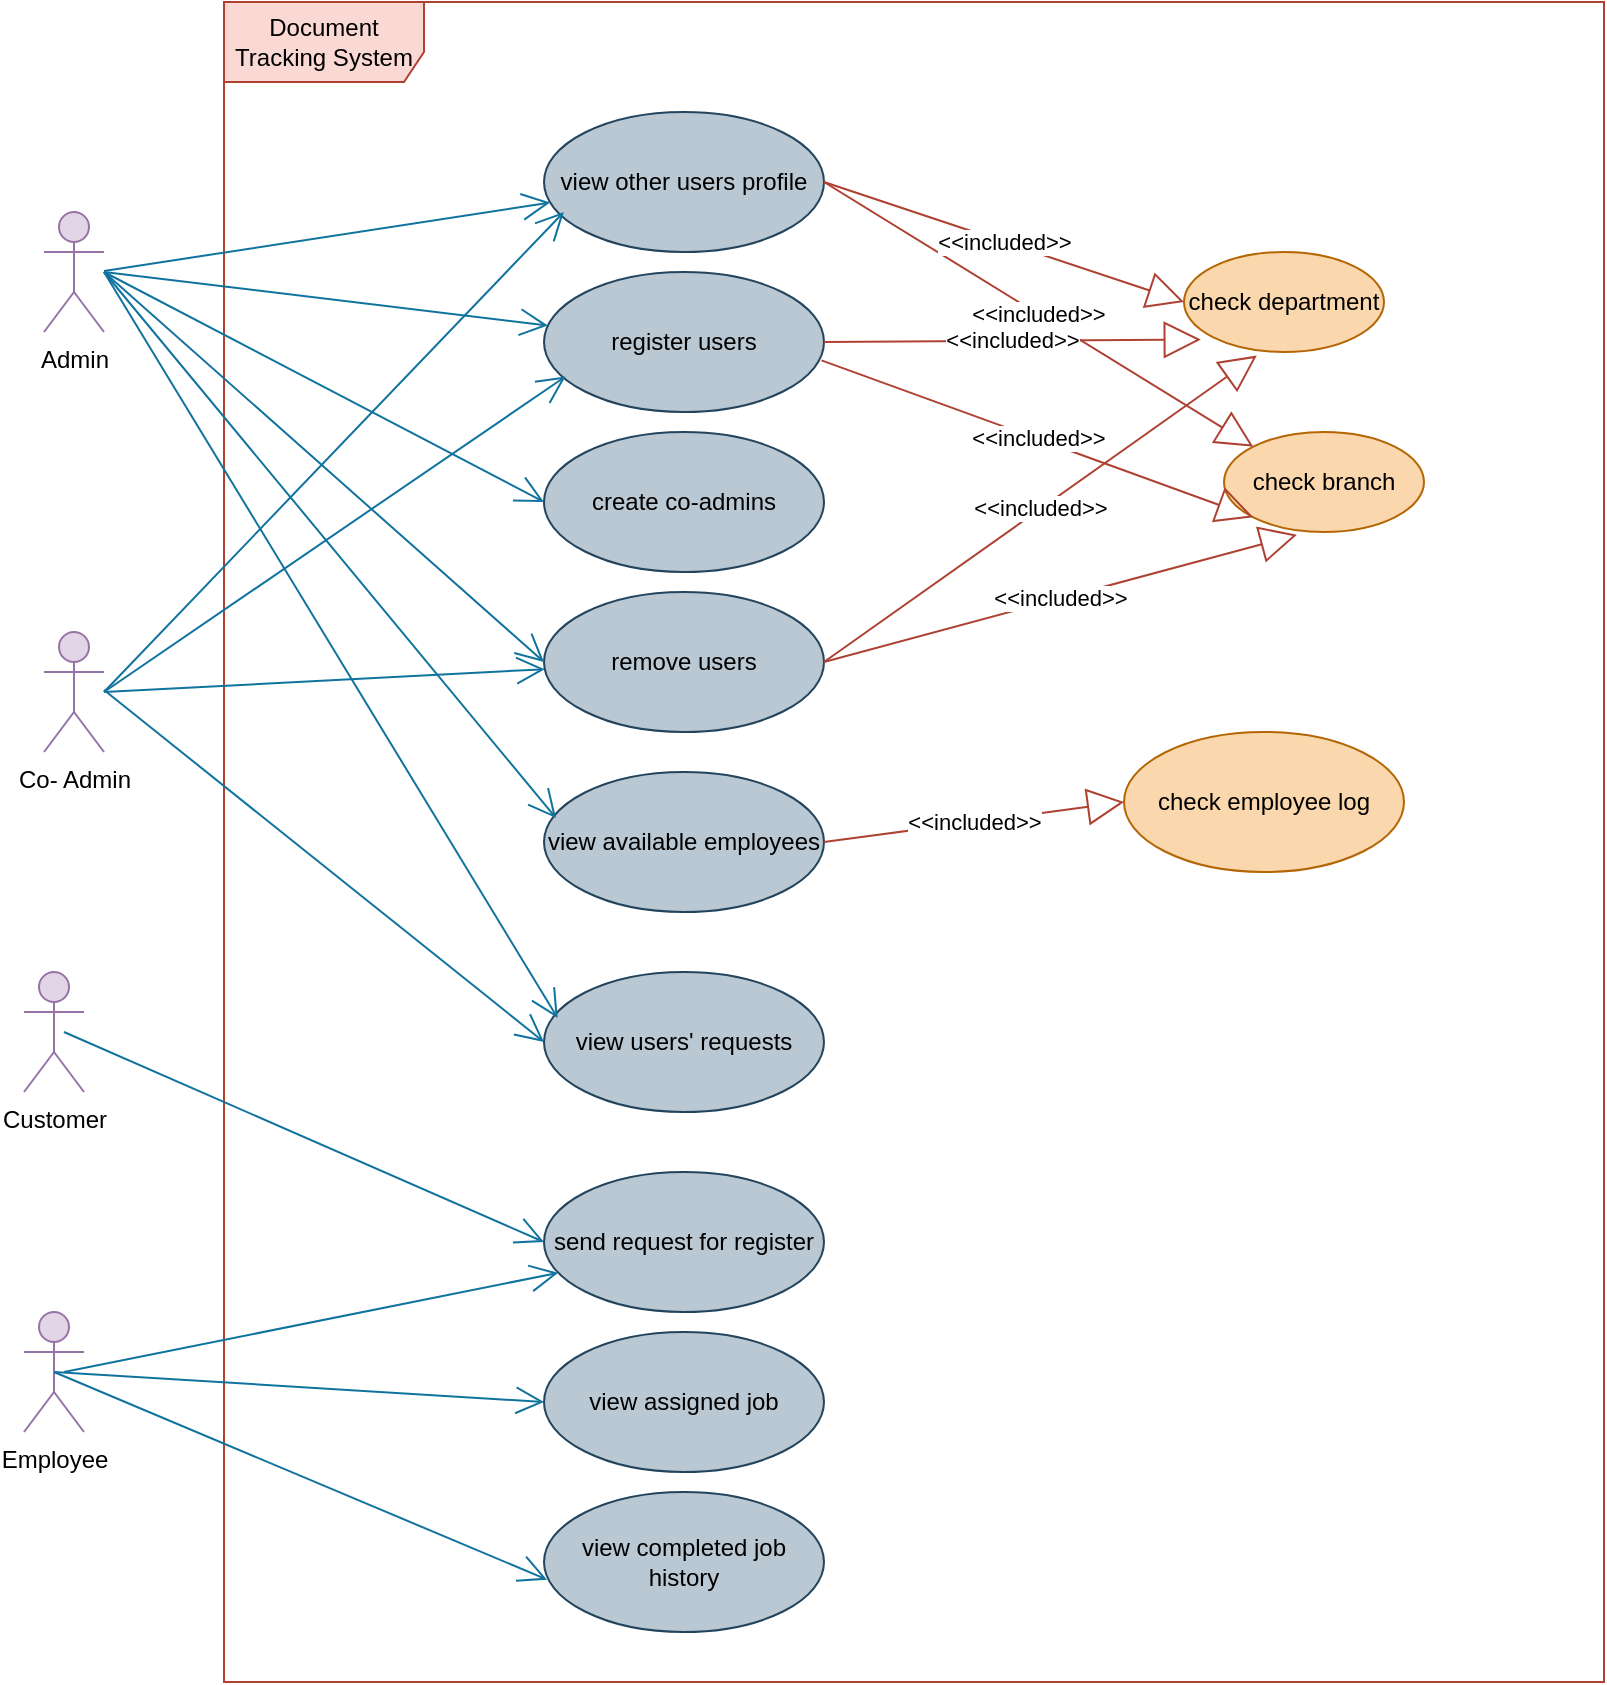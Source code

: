 <mxfile version="15.9.1" type="device" pages="2"><diagram id="9UBSaRJQEHncUmPIQCW-" name="Page-1"><mxGraphModel grid="1" gridSize="10" guides="1" tooltips="1" connect="1" arrows="1" page="1" fold="1" pageScale="1" pageWidth="1169" pageHeight="1654" math="0" shadow="0"><root><mxCell id="0"/><mxCell id="1" parent="0"/><mxCell id="Psd-jtkkRKqVuiW1k2i4-2" value="Document Tracking System" style="shape=umlFrame;whiteSpace=wrap;html=1;width=100;height=40;fillColor=#fad9d5;strokeColor=#ae4132;" vertex="1" parent="1"><mxGeometry x="140" y="75" width="690" height="840" as="geometry"/></mxCell><mxCell id="Psd-jtkkRKqVuiW1k2i4-3" value="Admin" style="shape=umlActor;verticalLabelPosition=bottom;verticalAlign=top;html=1;fillColor=#e1d5e7;strokeColor=#9673a6;" vertex="1" parent="1"><mxGeometry x="50" y="180" width="30" height="60" as="geometry"/></mxCell><mxCell id="Psd-jtkkRKqVuiW1k2i4-4" value="Co- Admin" style="shape=umlActor;verticalLabelPosition=bottom;verticalAlign=top;html=1;fillColor=#e1d5e7;strokeColor=#9673a6;" vertex="1" parent="1"><mxGeometry x="50" y="390" width="30" height="60" as="geometry"/></mxCell><mxCell id="Psd-jtkkRKqVuiW1k2i4-5" value="Customer" style="shape=umlActor;verticalLabelPosition=bottom;verticalAlign=top;html=1;fillColor=#e1d5e7;strokeColor=#9673a6;" vertex="1" parent="1"><mxGeometry x="40" y="560" width="30" height="60" as="geometry"/></mxCell><mxCell id="Psd-jtkkRKqVuiW1k2i4-6" value="Employee" style="shape=umlActor;verticalLabelPosition=bottom;verticalAlign=top;html=1;fillColor=#e1d5e7;strokeColor=#9673a6;" vertex="1" parent="1"><mxGeometry x="40" y="730" width="30" height="60" as="geometry"/></mxCell><mxCell id="Psd-jtkkRKqVuiW1k2i4-14" value="view other users profile" style="ellipse;whiteSpace=wrap;html=1;fillColor=#bac8d3;strokeColor=#23445d;" vertex="1" parent="1"><mxGeometry x="300" y="130" width="140" height="70" as="geometry"/></mxCell><mxCell id="Psd-jtkkRKqVuiW1k2i4-15" value="register users" style="ellipse;whiteSpace=wrap;html=1;fillColor=#bac8d3;strokeColor=#23445d;" vertex="1" parent="1"><mxGeometry x="300" y="210" width="140" height="70" as="geometry"/></mxCell><mxCell id="Psd-jtkkRKqVuiW1k2i4-18" value="create co-admins" style="ellipse;whiteSpace=wrap;html=1;fillColor=#bac8d3;strokeColor=#23445d;" vertex="1" parent="1"><mxGeometry x="300" y="290" width="140" height="70" as="geometry"/></mxCell><mxCell id="Psd-jtkkRKqVuiW1k2i4-19" value="remove users" style="ellipse;whiteSpace=wrap;html=1;fillColor=#bac8d3;strokeColor=#23445d;" vertex="1" parent="1"><mxGeometry x="300" y="370" width="140" height="70" as="geometry"/></mxCell><mxCell id="Psd-jtkkRKqVuiW1k2i4-25" value="" style="endArrow=open;endFill=1;endSize=12;html=1;rounded=0;fillColor=#b1ddf0;strokeColor=#10739e;" edge="1" parent="1" target="Psd-jtkkRKqVuiW1k2i4-14"><mxGeometry width="160" relative="1" as="geometry"><mxPoint x="80" y="209.5" as="sourcePoint"/><mxPoint x="240" y="209.5" as="targetPoint"/></mxGeometry></mxCell><mxCell id="Psd-jtkkRKqVuiW1k2i4-26" value="" style="endArrow=open;endFill=1;endSize=12;html=1;rounded=0;fillColor=#b1ddf0;strokeColor=#10739e;" edge="1" parent="1" target="Psd-jtkkRKqVuiW1k2i4-15"><mxGeometry width="160" relative="1" as="geometry"><mxPoint x="80" y="210" as="sourcePoint"/><mxPoint x="313.016" y="185.163" as="targetPoint"/></mxGeometry></mxCell><mxCell id="Psd-jtkkRKqVuiW1k2i4-27" value="" style="endArrow=open;endFill=1;endSize=12;html=1;rounded=0;entryX=0;entryY=0.5;entryDx=0;entryDy=0;fillColor=#b1ddf0;strokeColor=#10739e;" edge="1" parent="1" target="Psd-jtkkRKqVuiW1k2i4-18"><mxGeometry width="160" relative="1" as="geometry"><mxPoint x="80" y="210" as="sourcePoint"/><mxPoint x="313.146" y="254.626" as="targetPoint"/></mxGeometry></mxCell><mxCell id="Psd-jtkkRKqVuiW1k2i4-28" value="" style="endArrow=open;endFill=1;endSize=12;html=1;rounded=0;entryX=0;entryY=0.5;entryDx=0;entryDy=0;fillColor=#b1ddf0;strokeColor=#10739e;" edge="1" parent="1" target="Psd-jtkkRKqVuiW1k2i4-19"><mxGeometry width="160" relative="1" as="geometry"><mxPoint x="80" y="210" as="sourcePoint"/><mxPoint x="310" y="345" as="targetPoint"/></mxGeometry></mxCell><mxCell id="Psd-jtkkRKqVuiW1k2i4-29" value="" style="endArrow=open;endFill=1;endSize=12;html=1;rounded=0;entryX=0.077;entryY=0.746;entryDx=0;entryDy=0;entryPerimeter=0;fillColor=#b1ddf0;strokeColor=#10739e;" edge="1" parent="1" target="Psd-jtkkRKqVuiW1k2i4-15"><mxGeometry width="160" relative="1" as="geometry"><mxPoint x="80" y="420" as="sourcePoint"/><mxPoint x="250" y="485" as="targetPoint"/></mxGeometry></mxCell><mxCell id="Psd-jtkkRKqVuiW1k2i4-30" value="" style="endArrow=open;endFill=1;endSize=12;html=1;rounded=0;entryX=0.071;entryY=0.714;entryDx=0;entryDy=0;entryPerimeter=0;fillColor=#b1ddf0;strokeColor=#10739e;" edge="1" parent="1" target="Psd-jtkkRKqVuiW1k2i4-14"><mxGeometry width="160" relative="1" as="geometry"><mxPoint x="80" y="420" as="sourcePoint"/><mxPoint x="320.78" y="272.22" as="targetPoint"/></mxGeometry></mxCell><mxCell id="Psd-jtkkRKqVuiW1k2i4-32" value="check department" style="ellipse;whiteSpace=wrap;html=1;fillColor=#fad7ac;strokeColor=#b46504;" vertex="1" parent="1"><mxGeometry x="620" y="200" width="100" height="50" as="geometry"/></mxCell><mxCell id="Psd-jtkkRKqVuiW1k2i4-33" value="check branch" style="ellipse;whiteSpace=wrap;html=1;fillColor=#fad7ac;strokeColor=#b46504;" vertex="1" parent="1"><mxGeometry x="640" y="290" width="100" height="50" as="geometry"/></mxCell><mxCell id="Psd-jtkkRKqVuiW1k2i4-34" value="&amp;lt;&amp;lt;included&amp;gt;&amp;gt;" style="endArrow=block;endSize=16;endFill=0;html=1;rounded=0;exitX=1;exitY=0.5;exitDx=0;exitDy=0;entryX=0;entryY=0;entryDx=0;entryDy=0;fillColor=#fad9d5;strokeColor=#ae4132;" edge="1" parent="1" target="Psd-jtkkRKqVuiW1k2i4-33"><mxGeometry width="160" relative="1" as="geometry"><mxPoint x="440" y="165" as="sourcePoint"/><mxPoint x="550" y="175" as="targetPoint"/></mxGeometry></mxCell><mxCell id="Psd-jtkkRKqVuiW1k2i4-35" value="" style="endArrow=open;endFill=1;endSize=12;html=1;rounded=0;fillColor=#b1ddf0;strokeColor=#10739e;" edge="1" parent="1" target="Psd-jtkkRKqVuiW1k2i4-19"><mxGeometry width="160" relative="1" as="geometry"><mxPoint x="80" y="420" as="sourcePoint"/><mxPoint x="320.78" y="272.22" as="targetPoint"/></mxGeometry></mxCell><mxCell id="Psd-jtkkRKqVuiW1k2i4-37" value="&amp;lt;&amp;lt;included&amp;gt;&amp;gt;" style="endArrow=block;endSize=16;endFill=0;html=1;rounded=0;exitX=1;exitY=0.5;exitDx=0;exitDy=0;entryX=0;entryY=0.5;entryDx=0;entryDy=0;fillColor=#fad9d5;strokeColor=#ae4132;" edge="1" parent="1" source="Psd-jtkkRKqVuiW1k2i4-14" target="Psd-jtkkRKqVuiW1k2i4-32"><mxGeometry width="160" relative="1" as="geometry"><mxPoint x="450" y="110" as="sourcePoint"/><mxPoint x="640" y="280" as="targetPoint"/></mxGeometry></mxCell><mxCell id="Psd-jtkkRKqVuiW1k2i4-38" value="&amp;lt;&amp;lt;included&amp;gt;&amp;gt;" style="endArrow=block;endSize=16;endFill=0;html=1;rounded=0;exitX=1;exitY=0.5;exitDx=0;exitDy=0;entryX=0.364;entryY=1.036;entryDx=0;entryDy=0;entryPerimeter=0;fillColor=#fad9d5;strokeColor=#ae4132;" edge="1" parent="1" target="Psd-jtkkRKqVuiW1k2i4-32"><mxGeometry width="160" relative="1" as="geometry"><mxPoint x="440" y="405" as="sourcePoint"/><mxPoint x="660" y="240" as="targetPoint"/></mxGeometry></mxCell><mxCell id="Psd-jtkkRKqVuiW1k2i4-39" value="&amp;lt;&amp;lt;included&amp;gt;&amp;gt;" style="endArrow=block;endSize=16;endFill=0;html=1;rounded=0;exitX=1;exitY=0.5;exitDx=0;exitDy=0;entryX=0.364;entryY=1.028;entryDx=0;entryDy=0;entryPerimeter=0;fillColor=#fad9d5;strokeColor=#ae4132;" edge="1" parent="1" target="Psd-jtkkRKqVuiW1k2i4-33"><mxGeometry width="160" relative="1" as="geometry"><mxPoint x="440" y="405" as="sourcePoint"/><mxPoint x="630" y="575" as="targetPoint"/></mxGeometry></mxCell><mxCell id="Psd-jtkkRKqVuiW1k2i4-40" value="view available employees" style="ellipse;whiteSpace=wrap;html=1;fillColor=#bac8d3;strokeColor=#23445d;" vertex="1" parent="1"><mxGeometry x="300" y="460" width="140" height="70" as="geometry"/></mxCell><mxCell id="Psd-jtkkRKqVuiW1k2i4-41" value="" style="endArrow=open;endFill=1;endSize=12;html=1;rounded=0;entryX=0.011;entryY=0.626;entryDx=0;entryDy=0;entryPerimeter=0;exitX=0.5;exitY=0.5;exitDx=0;exitDy=0;exitPerimeter=0;fillColor=#b1ddf0;strokeColor=#10739e;" edge="1" parent="1" source="Psd-jtkkRKqVuiW1k2i4-6" target="Psd-jtkkRKqVuiW1k2i4-43"><mxGeometry width="160" relative="1" as="geometry"><mxPoint x="80" y="420" as="sourcePoint"/><mxPoint x="310" y="415" as="targetPoint"/></mxGeometry></mxCell><mxCell id="Psd-jtkkRKqVuiW1k2i4-42" value="" style="endArrow=open;endFill=1;endSize=12;html=1;rounded=0;entryX=0.043;entryY=0.329;entryDx=0;entryDy=0;entryPerimeter=0;fillColor=#b1ddf0;strokeColor=#10739e;" edge="1" parent="1" target="Psd-jtkkRKqVuiW1k2i4-40"><mxGeometry width="160" relative="1" as="geometry"><mxPoint x="80" y="210" as="sourcePoint"/><mxPoint x="320" y="425" as="targetPoint"/></mxGeometry></mxCell><mxCell id="Psd-jtkkRKqVuiW1k2i4-43" value="view completed job history" style="ellipse;whiteSpace=wrap;html=1;fillColor=#bac8d3;strokeColor=#23445d;" vertex="1" parent="1"><mxGeometry x="300" y="820" width="140" height="70" as="geometry"/></mxCell><mxCell id="Psd-jtkkRKqVuiW1k2i4-44" value="view assigned job" style="ellipse;whiteSpace=wrap;html=1;fillColor=#bac8d3;strokeColor=#23445d;" vertex="1" parent="1"><mxGeometry x="300" y="740" width="140" height="70" as="geometry"/></mxCell><mxCell id="Psd-jtkkRKqVuiW1k2i4-45" value="" style="endArrow=open;endFill=1;endSize=12;html=1;rounded=0;entryX=0;entryY=0.5;entryDx=0;entryDy=0;exitX=0.5;exitY=0.5;exitDx=0;exitDy=0;exitPerimeter=0;fillColor=#b1ddf0;strokeColor=#10739e;" edge="1" parent="1" source="Psd-jtkkRKqVuiW1k2i4-6" target="Psd-jtkkRKqVuiW1k2i4-44"><mxGeometry width="160" relative="1" as="geometry"><mxPoint x="65" y="770" as="sourcePoint"/><mxPoint x="311.54" y="843.82" as="targetPoint"/></mxGeometry></mxCell><mxCell id="Psd-jtkkRKqVuiW1k2i4-58" value="check employee log" style="ellipse;whiteSpace=wrap;html=1;fillColor=#fad7ac;strokeColor=#b46504;" vertex="1" parent="1"><mxGeometry x="590" y="440" width="140" height="70" as="geometry"/></mxCell><mxCell id="Psd-jtkkRKqVuiW1k2i4-59" value="&amp;lt;&amp;lt;included&amp;gt;&amp;gt;" style="endArrow=block;endSize=16;endFill=0;html=1;rounded=0;exitX=1;exitY=0.5;exitDx=0;exitDy=0;entryX=0;entryY=0.5;entryDx=0;entryDy=0;fillColor=#fad9d5;strokeColor=#ae4132;" edge="1" parent="1" source="Psd-jtkkRKqVuiW1k2i4-40" target="Psd-jtkkRKqVuiW1k2i4-58"><mxGeometry width="160" relative="1" as="geometry"><mxPoint x="450" y="415" as="sourcePoint"/><mxPoint x="654.645" y="362.678" as="targetPoint"/></mxGeometry></mxCell><mxCell id="Psd-jtkkRKqVuiW1k2i4-60" value="send request for register" style="ellipse;whiteSpace=wrap;html=1;fillColor=#bac8d3;strokeColor=#23445d;" vertex="1" parent="1"><mxGeometry x="300" y="660" width="140" height="70" as="geometry"/></mxCell><mxCell id="Psd-jtkkRKqVuiW1k2i4-61" value="" style="endArrow=open;endFill=1;endSize=12;html=1;rounded=0;entryX=0;entryY=0.5;entryDx=0;entryDy=0;fillColor=#b1ddf0;strokeColor=#10739e;" edge="1" parent="1" target="Psd-jtkkRKqVuiW1k2i4-60"><mxGeometry width="160" relative="1" as="geometry"><mxPoint x="60" y="590" as="sourcePoint"/><mxPoint x="320" y="695" as="targetPoint"/></mxGeometry></mxCell><mxCell id="Psd-jtkkRKqVuiW1k2i4-62" value="" style="endArrow=open;endFill=1;endSize=12;html=1;rounded=0;entryX=0.051;entryY=0.72;entryDx=0;entryDy=0;entryPerimeter=0;fillColor=#b1ddf0;strokeColor=#10739e;" edge="1" parent="1" target="Psd-jtkkRKqVuiW1k2i4-60"><mxGeometry width="160" relative="1" as="geometry"><mxPoint x="60" y="760" as="sourcePoint"/><mxPoint x="326.443" y="709.667" as="targetPoint"/></mxGeometry></mxCell><mxCell id="Psd-jtkkRKqVuiW1k2i4-63" value="view users' requests" style="ellipse;whiteSpace=wrap;html=1;fillColor=#bac8d3;strokeColor=#23445d;" vertex="1" parent="1"><mxGeometry x="300" y="560" width="140" height="70" as="geometry"/></mxCell><mxCell id="Psd-jtkkRKqVuiW1k2i4-64" value="" style="endArrow=open;endFill=1;endSize=12;html=1;rounded=0;entryX=0;entryY=0.5;entryDx=0;entryDy=0;fillColor=#b1ddf0;strokeColor=#10739e;" edge="1" parent="1" target="Psd-jtkkRKqVuiW1k2i4-63"><mxGeometry width="160" relative="1" as="geometry"><mxPoint x="80" y="419" as="sourcePoint"/><mxPoint x="310.372" y="418.601" as="targetPoint"/></mxGeometry></mxCell><mxCell id="Psd-jtkkRKqVuiW1k2i4-65" value="" style="endArrow=open;endFill=1;endSize=12;html=1;rounded=0;entryX=0.049;entryY=0.329;entryDx=0;entryDy=0;entryPerimeter=0;fillColor=#b1ddf0;strokeColor=#10739e;" edge="1" parent="1" target="Psd-jtkkRKqVuiW1k2i4-63"><mxGeometry width="160" relative="1" as="geometry"><mxPoint x="80" y="210" as="sourcePoint"/><mxPoint x="316.02" y="493.03" as="targetPoint"/></mxGeometry></mxCell><mxCell id="Psd-jtkkRKqVuiW1k2i4-69" value="&amp;lt;&amp;lt;included&amp;gt;&amp;gt;" style="endArrow=block;endSize=16;endFill=0;html=1;rounded=0;exitX=1;exitY=0.5;exitDx=0;exitDy=0;entryX=0.084;entryY=0.876;entryDx=0;entryDy=0;entryPerimeter=0;fillColor=#fad9d5;strokeColor=#ae4132;" edge="1" parent="1" source="Psd-jtkkRKqVuiW1k2i4-15" target="Psd-jtkkRKqVuiW1k2i4-32"><mxGeometry width="160" relative="1" as="geometry"><mxPoint x="450" y="175" as="sourcePoint"/><mxPoint x="640" y="255" as="targetPoint"/></mxGeometry></mxCell><mxCell id="Psd-jtkkRKqVuiW1k2i4-70" value="&amp;lt;&amp;lt;included&amp;gt;&amp;gt;" style="endArrow=block;endSize=16;endFill=0;html=1;rounded=0;exitX=0.991;exitY=0.631;exitDx=0;exitDy=0;entryX=0;entryY=1;entryDx=0;entryDy=0;exitPerimeter=0;fillColor=#fad9d5;strokeColor=#ae4132;" edge="1" parent="1" source="Psd-jtkkRKqVuiW1k2i4-15" target="Psd-jtkkRKqVuiW1k2i4-33"><mxGeometry width="160" relative="1" as="geometry"><mxPoint x="450" y="175" as="sourcePoint"/><mxPoint x="630" y="340" as="targetPoint"/></mxGeometry></mxCell></root></mxGraphModel></diagram><diagram id="Os2iqTkOekuzzkzjl29I" name="Page-2"><mxGraphModel dx="1038" dy="539" grid="1" gridSize="10" guides="1" tooltips="1" connect="1" arrows="1" fold="1" page="1" pageScale="1" pageWidth="1169" pageHeight="1654" math="0" shadow="0"><root><mxCell id="rPkpRhonjCFfY_jPpV80-0"/><mxCell id="rPkpRhonjCFfY_jPpV80-1" parent="rPkpRhonjCFfY_jPpV80-0"/></root></mxGraphModel></diagram></mxfile>
